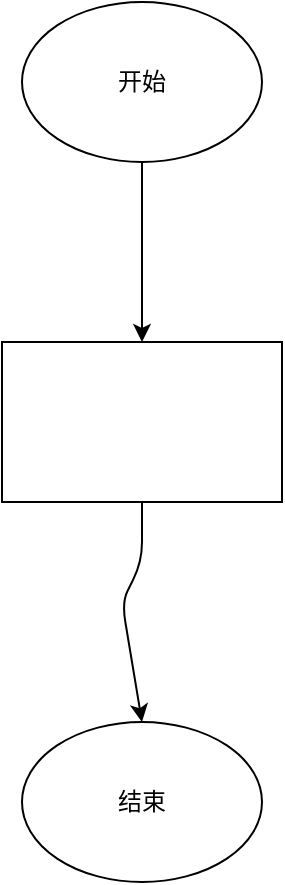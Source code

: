 <mxfile version="13.9.9" type="github">
  <diagram id="YeYr4XeDuu_iai2TUxlF" name="Page-1">
    <mxGraphModel dx="1102" dy="613" grid="1" gridSize="10" guides="1" tooltips="1" connect="1" arrows="1" fold="1" page="1" pageScale="1" pageWidth="827" pageHeight="1169" math="0" shadow="0">
      <root>
        <mxCell id="0" />
        <mxCell id="1" parent="0" />
        <mxCell id="-04ba1qOaD6ayBeMM4Z4-1" value="开始" style="ellipse;whiteSpace=wrap;html=1;fontFamily=Helvetica;" vertex="1" parent="1">
          <mxGeometry x="340" y="30" width="120" height="80" as="geometry" />
        </mxCell>
        <mxCell id="-04ba1qOaD6ayBeMM4Z4-2" value="" style="endArrow=classic;html=1;fontFamily=Helvetica;exitX=0.5;exitY=1;exitDx=0;exitDy=0;" edge="1" parent="1" source="-04ba1qOaD6ayBeMM4Z4-1">
          <mxGeometry width="50" height="50" relative="1" as="geometry">
            <mxPoint x="389" y="190" as="sourcePoint" />
            <mxPoint x="400" y="200" as="targetPoint" />
          </mxGeometry>
        </mxCell>
        <mxCell id="-04ba1qOaD6ayBeMM4Z4-3" value="" style="rounded=0;whiteSpace=wrap;html=1;fontFamily=Helvetica;" vertex="1" parent="1">
          <mxGeometry x="330" y="200" width="140" height="80" as="geometry" />
        </mxCell>
        <mxCell id="-04ba1qOaD6ayBeMM4Z4-4" value="" style="endArrow=classic;html=1;fontFamily=Helvetica;entryX=0.5;entryY=0;entryDx=0;entryDy=0;" edge="1" parent="1" source="-04ba1qOaD6ayBeMM4Z4-3" target="-04ba1qOaD6ayBeMM4Z4-5">
          <mxGeometry width="50" height="50" relative="1" as="geometry">
            <mxPoint x="390" y="240" as="sourcePoint" />
            <mxPoint x="400" y="370" as="targetPoint" />
            <Array as="points">
              <mxPoint x="400" y="310" />
              <mxPoint x="390" y="330" />
            </Array>
          </mxGeometry>
        </mxCell>
        <mxCell id="-04ba1qOaD6ayBeMM4Z4-5" value="结束&lt;br&gt;" style="ellipse;whiteSpace=wrap;html=1;fontFamily=Helvetica;" vertex="1" parent="1">
          <mxGeometry x="340" y="390" width="120" height="80" as="geometry" />
        </mxCell>
      </root>
    </mxGraphModel>
  </diagram>
</mxfile>
